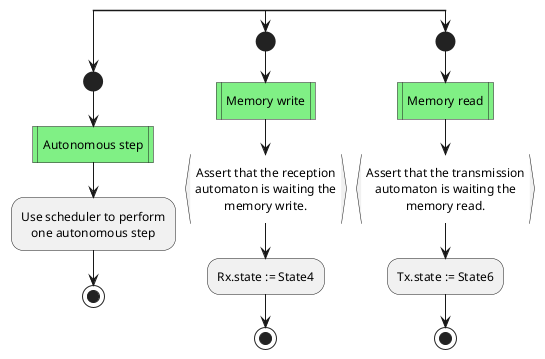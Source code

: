 @startuml alice-bob-entrypoints
skinparam defaultTextAlignment center

split
start
#80f085:Autonomous step|
:Use scheduler to perform\none autonomous step;
stop

split again
start
#80f085:Memory write|
:Assert that the reception\nautomaton is waiting the\nmemory write.}
:Rx.state := State4;
stop

split again
start
#80f085:Memory read|
:Assert that the transmission\nautomaton is waiting the\nmemory read.}
:Tx.state := State6;
stop

end split

@enduml